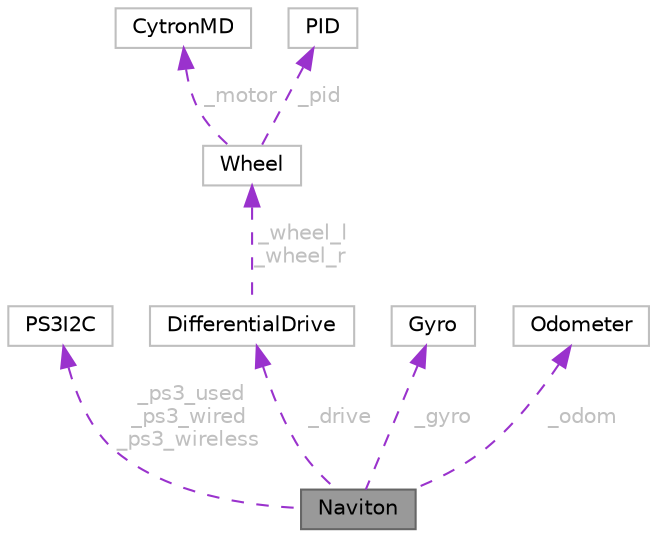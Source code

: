 digraph "Naviton"
{
 // LATEX_PDF_SIZE
  bgcolor="transparent";
  edge [fontname=Helvetica,fontsize=10,labelfontname=Helvetica,labelfontsize=10];
  node [fontname=Helvetica,fontsize=10,shape=box,height=0.2,width=0.4];
  Node1 [id="Node000001",label="Naviton",height=0.2,width=0.4,color="gray40", fillcolor="grey60", style="filled", fontcolor="black",tooltip=" "];
  Node2 -> Node1 [id="edge1_Node000001_Node000002",dir="back",color="darkorchid3",style="dashed",tooltip=" ",label=" _ps3_used\n_ps3_wired\n_ps3_wireless",fontcolor="grey" ];
  Node2 [id="Node000002",label="PS3I2C",height=0.2,width=0.4,color="grey75", fillcolor="white", style="filled",URL="$class_p_s3_i2_c.html",tooltip=" "];
  Node3 -> Node1 [id="edge2_Node000001_Node000003",dir="back",color="darkorchid3",style="dashed",tooltip=" ",label=" _drive",fontcolor="grey" ];
  Node3 [id="Node000003",label="DifferentialDrive",height=0.2,width=0.4,color="grey75", fillcolor="white", style="filled",URL="$class_differential_drive.html",tooltip=" "];
  Node4 -> Node3 [id="edge3_Node000003_Node000004",dir="back",color="darkorchid3",style="dashed",tooltip=" ",label=" _wheel_l\n_wheel_r",fontcolor="grey" ];
  Node4 [id="Node000004",label="Wheel",height=0.2,width=0.4,color="grey75", fillcolor="white", style="filled",URL="$class_wheel.html",tooltip=" "];
  Node5 -> Node4 [id="edge4_Node000004_Node000005",dir="back",color="darkorchid3",style="dashed",tooltip=" ",label=" _motor",fontcolor="grey" ];
  Node5 [id="Node000005",label="CytronMD",height=0.2,width=0.4,color="grey75", fillcolor="white", style="filled",URL="$class_cytron_m_d.html",tooltip=" "];
  Node6 -> Node4 [id="edge5_Node000004_Node000006",dir="back",color="darkorchid3",style="dashed",tooltip=" ",label=" _pid",fontcolor="grey" ];
  Node6 [id="Node000006",label="PID",height=0.2,width=0.4,color="grey75", fillcolor="white", style="filled",URL="$class_p_i_d.html",tooltip=" "];
  Node7 -> Node1 [id="edge6_Node000001_Node000007",dir="back",color="darkorchid3",style="dashed",tooltip=" ",label=" _gyro",fontcolor="grey" ];
  Node7 [id="Node000007",label="Gyro",height=0.2,width=0.4,color="grey75", fillcolor="white", style="filled",URL="$class_gyro.html",tooltip=" "];
  Node8 -> Node1 [id="edge7_Node000001_Node000008",dir="back",color="darkorchid3",style="dashed",tooltip=" ",label=" _odom",fontcolor="grey" ];
  Node8 [id="Node000008",label="Odometer",height=0.2,width=0.4,color="grey75", fillcolor="white", style="filled",URL="$class_odometer.html",tooltip=" "];
}
